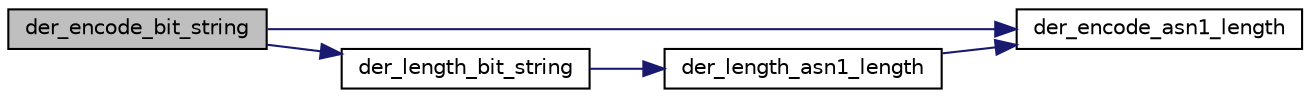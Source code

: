 digraph "der_encode_bit_string"
{
 // LATEX_PDF_SIZE
  edge [fontname="Helvetica",fontsize="10",labelfontname="Helvetica",labelfontsize="10"];
  node [fontname="Helvetica",fontsize="10",shape=record];
  rankdir="LR";
  Node0 [label="der_encode_bit_string",height=0.2,width=0.4,color="black", fillcolor="grey75", style="filled", fontcolor="black",tooltip="Store a BIT STRING."];
  Node0 -> Node1 [color="midnightblue",fontsize="10",style="solid"];
  Node1 [label="der_encode_asn1_length",height=0.2,width=0.4,color="black", fillcolor="white", style="filled",URL="$tomcrypt__private_8h.html#ae0b6c1f1188a5aa201aa84de9a659550",tooltip="Encode the ASN.1 length field."];
  Node0 -> Node2 [color="midnightblue",fontsize="10",style="solid"];
  Node2 [label="der_length_bit_string",height=0.2,width=0.4,color="black", fillcolor="white", style="filled",URL="$der__length__bit__string_8c.html#a73416248e2f93535d54603567acc9cfd",tooltip="Gets length of DER encoding of BIT STRING."];
  Node2 -> Node3 [color="midnightblue",fontsize="10",style="solid"];
  Node3 [label="der_length_asn1_length",height=0.2,width=0.4,color="black", fillcolor="white", style="filled",URL="$tomcrypt__private_8h.html#a8999e23c66cda0d777570e54f3a5c795",tooltip="Determine the length required to encode len in the ASN.1 length field."];
  Node3 -> Node1 [color="midnightblue",fontsize="10",style="solid"];
}
